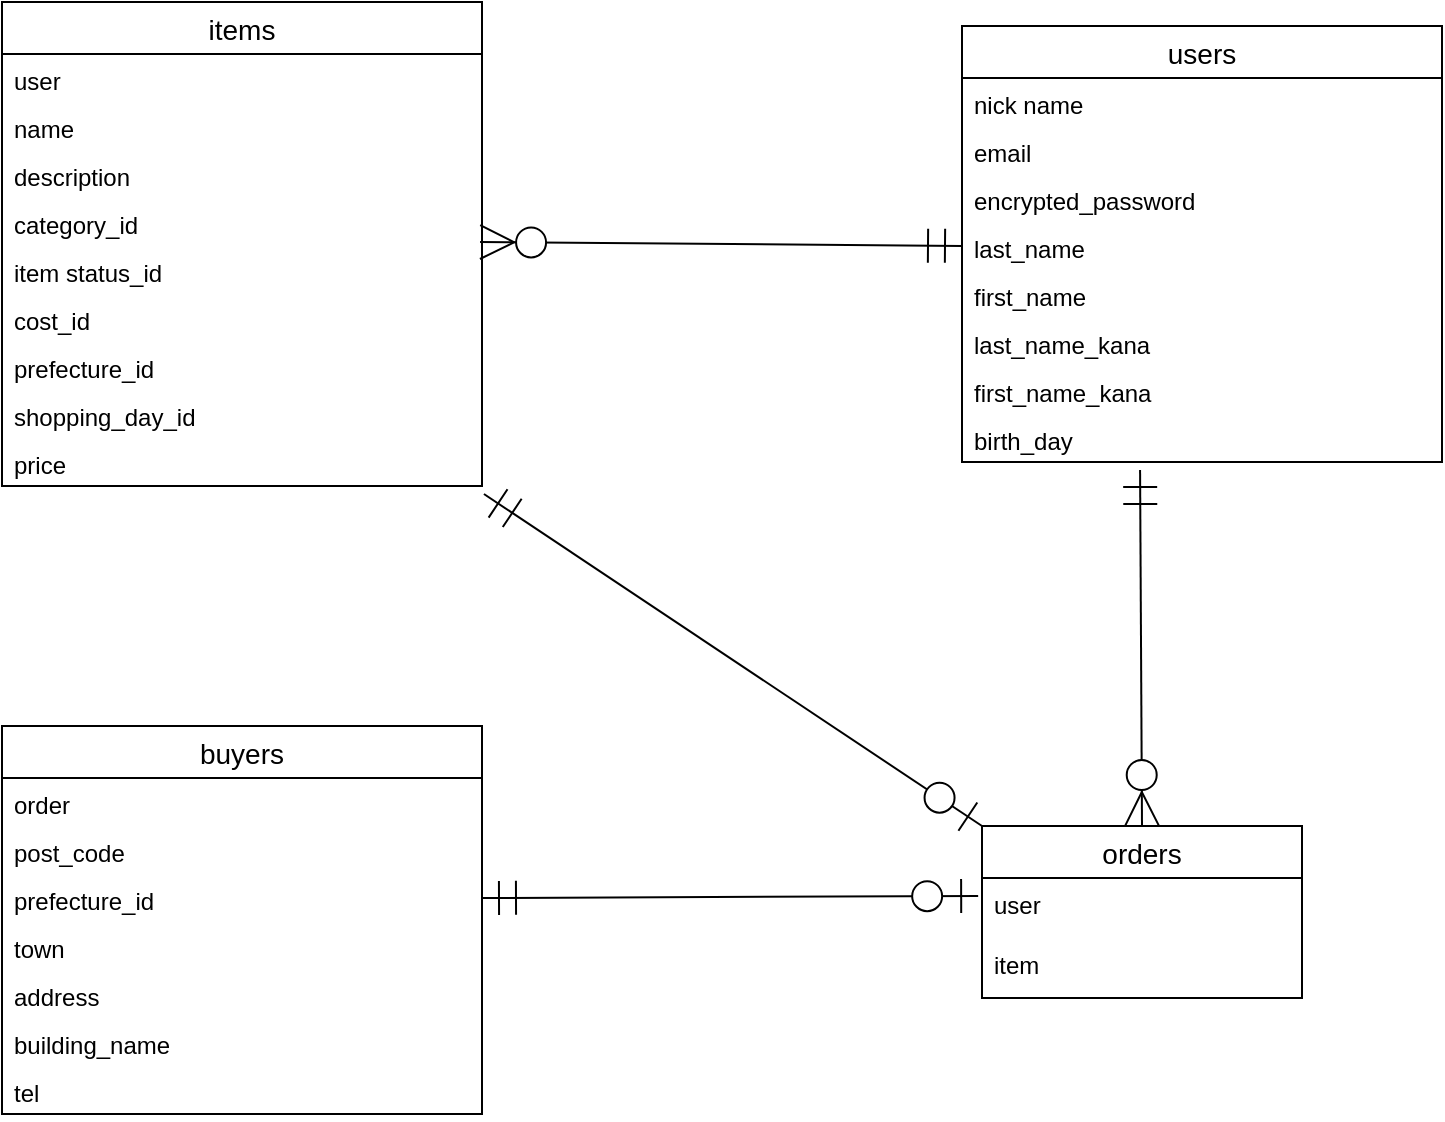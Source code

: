 <mxfile>
    <diagram id="cjvQexuMASGdgZLeGFNK" name="ページ1">
        <mxGraphModel dx="817" dy="830" grid="1" gridSize="10" guides="1" tooltips="1" connect="1" arrows="1" fold="1" page="1" pageScale="1" pageWidth="827" pageHeight="1169" math="0" shadow="0">
            <root>
                <mxCell id="0"/>
                <mxCell id="1" parent="0"/>
                <mxCell id="15" value="users" style="swimlane;fontStyle=0;childLayout=stackLayout;horizontal=1;startSize=26;horizontalStack=0;resizeParent=1;resizeParentMax=0;resizeLast=0;collapsible=1;marginBottom=0;align=center;fontSize=14;" parent="1" vertex="1">
                    <mxGeometry x="530" y="40" width="240" height="218" as="geometry"/>
                </mxCell>
                <mxCell id="16" value="nick name" style="text;strokeColor=none;fillColor=none;spacingLeft=4;spacingRight=4;overflow=hidden;rotatable=0;points=[[0,0.5],[1,0.5]];portConstraint=eastwest;fontSize=12;" parent="15" vertex="1">
                    <mxGeometry y="26" width="240" height="24" as="geometry"/>
                </mxCell>
                <mxCell id="33" value="email" style="text;strokeColor=none;fillColor=none;spacingLeft=4;spacingRight=4;overflow=hidden;rotatable=0;points=[[0,0.5],[1,0.5]];portConstraint=eastwest;fontSize=12;" parent="15" vertex="1">
                    <mxGeometry y="50" width="240" height="24" as="geometry"/>
                </mxCell>
                <mxCell id="31" value="encrypted_password" style="text;strokeColor=none;fillColor=none;spacingLeft=4;spacingRight=4;overflow=hidden;rotatable=0;points=[[0,0.5],[1,0.5]];portConstraint=eastwest;fontSize=12;" parent="15" vertex="1">
                    <mxGeometry y="74" width="240" height="24" as="geometry"/>
                </mxCell>
                <mxCell id="60" value="last_name" style="text;strokeColor=none;fillColor=none;spacingLeft=4;spacingRight=4;overflow=hidden;rotatable=0;points=[[0,0.5],[1,0.5]];portConstraint=eastwest;fontSize=12;" parent="15" vertex="1">
                    <mxGeometry y="98" width="240" height="24" as="geometry"/>
                </mxCell>
                <mxCell id="61" value="first_name" style="text;strokeColor=none;fillColor=none;spacingLeft=4;spacingRight=4;overflow=hidden;rotatable=0;points=[[0,0.5],[1,0.5]];portConstraint=eastwest;fontSize=12;" parent="15" vertex="1">
                    <mxGeometry y="122" width="240" height="24" as="geometry"/>
                </mxCell>
                <mxCell id="29" value="last_name_kana" style="text;strokeColor=none;fillColor=none;spacingLeft=4;spacingRight=4;overflow=hidden;rotatable=0;points=[[0,0.5],[1,0.5]];portConstraint=eastwest;fontSize=12;" parent="15" vertex="1">
                    <mxGeometry y="146" width="240" height="24" as="geometry"/>
                </mxCell>
                <mxCell id="227" value="first_name_kana" style="text;strokeColor=none;fillColor=none;spacingLeft=4;spacingRight=4;overflow=hidden;rotatable=0;points=[[0,0.5],[1,0.5]];portConstraint=eastwest;fontSize=12;" parent="15" vertex="1">
                    <mxGeometry y="170" width="240" height="24" as="geometry"/>
                </mxCell>
                <mxCell id="32" value="birth_day" style="text;strokeColor=none;fillColor=none;spacingLeft=4;spacingRight=4;overflow=hidden;rotatable=0;points=[[0,0.5],[1,0.5]];portConstraint=eastwest;fontSize=12;" parent="15" vertex="1">
                    <mxGeometry y="194" width="240" height="24" as="geometry"/>
                </mxCell>
                <mxCell id="38" value="items" style="swimlane;fontStyle=0;childLayout=stackLayout;horizontal=1;startSize=26;horizontalStack=0;resizeParent=1;resizeParentMax=0;resizeLast=0;collapsible=1;marginBottom=0;align=center;fontSize=14;" parent="1" vertex="1">
                    <mxGeometry x="50" y="28" width="240" height="242" as="geometry"/>
                </mxCell>
                <mxCell id="231" value="user" style="text;strokeColor=none;fillColor=none;spacingLeft=4;spacingRight=4;overflow=hidden;rotatable=0;points=[[0,0.5],[1,0.5]];portConstraint=eastwest;fontSize=12;" parent="38" vertex="1">
                    <mxGeometry y="26" width="240" height="24" as="geometry"/>
                </mxCell>
                <mxCell id="45" value="name" style="text;strokeColor=none;fillColor=none;spacingLeft=4;spacingRight=4;overflow=hidden;rotatable=0;points=[[0,0.5],[1,0.5]];portConstraint=eastwest;fontSize=12;" parent="38" vertex="1">
                    <mxGeometry y="50" width="240" height="24" as="geometry"/>
                </mxCell>
                <mxCell id="40" value="description" style="text;strokeColor=none;fillColor=none;spacingLeft=4;spacingRight=4;overflow=hidden;rotatable=0;points=[[0,0.5],[1,0.5]];portConstraint=eastwest;fontSize=12;" parent="38" vertex="1">
                    <mxGeometry y="74" width="240" height="24" as="geometry"/>
                </mxCell>
                <mxCell id="59" value="category_id" style="text;strokeColor=none;fillColor=none;spacingLeft=4;spacingRight=4;overflow=hidden;rotatable=0;points=[[0,0.5],[1,0.5]];portConstraint=eastwest;fontSize=12;" parent="38" vertex="1">
                    <mxGeometry y="98" width="240" height="24" as="geometry"/>
                </mxCell>
                <mxCell id="48" value="item status_id" style="text;strokeColor=none;fillColor=none;spacingLeft=4;spacingRight=4;overflow=hidden;rotatable=0;points=[[0,0.5],[1,0.5]];portConstraint=eastwest;fontSize=12;" parent="38" vertex="1">
                    <mxGeometry y="122" width="240" height="24" as="geometry"/>
                </mxCell>
                <mxCell id="43" value="cost_id" style="text;strokeColor=none;fillColor=none;spacingLeft=4;spacingRight=4;overflow=hidden;rotatable=0;points=[[0,0.5],[1,0.5]];portConstraint=eastwest;fontSize=12;" parent="38" vertex="1">
                    <mxGeometry y="146" width="240" height="24" as="geometry"/>
                </mxCell>
                <mxCell id="232" value="prefecture_id" style="text;strokeColor=none;fillColor=none;spacingLeft=4;spacingRight=4;overflow=hidden;rotatable=0;points=[[0,0.5],[1,0.5]];portConstraint=eastwest;fontSize=12;" parent="38" vertex="1">
                    <mxGeometry y="170" width="240" height="24" as="geometry"/>
                </mxCell>
                <mxCell id="76" value="shopping_day_id" style="text;strokeColor=none;fillColor=none;spacingLeft=4;spacingRight=4;overflow=hidden;rotatable=0;points=[[0,0.5],[1,0.5]];portConstraint=eastwest;fontSize=12;" parent="38" vertex="1">
                    <mxGeometry y="194" width="240" height="24" as="geometry"/>
                </mxCell>
                <mxCell id="75" value="price" style="text;strokeColor=none;fillColor=none;spacingLeft=4;spacingRight=4;overflow=hidden;rotatable=0;points=[[0,0.5],[1,0.5]];portConstraint=eastwest;fontSize=12;" parent="38" vertex="1">
                    <mxGeometry y="218" width="240" height="24" as="geometry"/>
                </mxCell>
                <mxCell id="63" value="buyers" style="swimlane;fontStyle=0;childLayout=stackLayout;horizontal=1;startSize=26;horizontalStack=0;resizeParent=1;resizeParentMax=0;resizeLast=0;collapsible=1;marginBottom=0;align=center;fontSize=14;" parent="1" vertex="1">
                    <mxGeometry x="50" y="390" width="240" height="194" as="geometry"/>
                </mxCell>
                <mxCell id="239" value="order" style="text;strokeColor=none;fillColor=none;spacingLeft=4;spacingRight=4;overflow=hidden;rotatable=0;points=[[0,0.5],[1,0.5]];portConstraint=eastwest;fontSize=12;" vertex="1" parent="63">
                    <mxGeometry y="26" width="240" height="24" as="geometry"/>
                </mxCell>
                <mxCell id="67" value="post_code" style="text;strokeColor=none;fillColor=none;spacingLeft=4;spacingRight=4;overflow=hidden;rotatable=0;points=[[0,0.5],[1,0.5]];portConstraint=eastwest;fontSize=12;" parent="63" vertex="1">
                    <mxGeometry y="50" width="240" height="24" as="geometry"/>
                </mxCell>
                <mxCell id="71" value="prefecture_id" style="text;strokeColor=none;fillColor=none;spacingLeft=4;spacingRight=4;overflow=hidden;rotatable=0;points=[[0,0.5],[1,0.5]];portConstraint=eastwest;fontSize=12;" parent="63" vertex="1">
                    <mxGeometry y="74" width="240" height="24" as="geometry"/>
                </mxCell>
                <mxCell id="72" value="town" style="text;strokeColor=none;fillColor=none;spacingLeft=4;spacingRight=4;overflow=hidden;rotatable=0;points=[[0,0.5],[1,0.5]];portConstraint=eastwest;fontSize=12;" parent="63" vertex="1">
                    <mxGeometry y="98" width="240" height="24" as="geometry"/>
                </mxCell>
                <mxCell id="73" value="address" style="text;strokeColor=none;fillColor=none;spacingLeft=4;spacingRight=4;overflow=hidden;rotatable=0;points=[[0,0.5],[1,0.5]];portConstraint=eastwest;fontSize=12;" parent="63" vertex="1">
                    <mxGeometry y="122" width="240" height="24" as="geometry"/>
                </mxCell>
                <mxCell id="74" value="building_name" style="text;strokeColor=none;fillColor=none;spacingLeft=4;spacingRight=4;overflow=hidden;rotatable=0;points=[[0,0.5],[1,0.5]];portConstraint=eastwest;fontSize=12;" parent="63" vertex="1">
                    <mxGeometry y="146" width="240" height="24" as="geometry"/>
                </mxCell>
                <mxCell id="68" value="tel" style="text;strokeColor=none;fillColor=none;spacingLeft=4;spacingRight=4;overflow=hidden;rotatable=0;points=[[0,0.5],[1,0.5]];portConstraint=eastwest;fontSize=12;" parent="63" vertex="1">
                    <mxGeometry y="170" width="240" height="24" as="geometry"/>
                </mxCell>
                <mxCell id="95" value="orders" style="swimlane;fontStyle=0;childLayout=stackLayout;horizontal=1;startSize=26;horizontalStack=0;resizeParent=1;resizeParentMax=0;resizeLast=0;collapsible=1;marginBottom=0;align=center;fontSize=14;" parent="1" vertex="1">
                    <mxGeometry x="540" y="440" width="160" height="86" as="geometry"/>
                </mxCell>
                <mxCell id="242" value="user" style="text;strokeColor=none;fillColor=none;spacingLeft=4;spacingRight=4;overflow=hidden;rotatable=0;points=[[0,0.5],[1,0.5]];portConstraint=eastwest;fontSize=12;" vertex="1" parent="95">
                    <mxGeometry y="26" width="160" height="30" as="geometry"/>
                </mxCell>
                <mxCell id="96" value="item" style="text;strokeColor=none;fillColor=none;spacingLeft=4;spacingRight=4;overflow=hidden;rotatable=0;points=[[0,0.5],[1,0.5]];portConstraint=eastwest;fontSize=12;" parent="95" vertex="1">
                    <mxGeometry y="56" width="160" height="30" as="geometry"/>
                </mxCell>
                <mxCell id="234" value="" style="fontSize=12;html=1;endArrow=ERzeroToMany;startArrow=ERmandOne;entryX=0.996;entryY=0.917;entryDx=0;entryDy=0;entryPerimeter=0;exitX=0;exitY=0.5;exitDx=0;exitDy=0;endSize=15;startSize=15;" parent="1" source="60" target="59" edge="1">
                    <mxGeometry width="100" height="100" relative="1" as="geometry">
                        <mxPoint x="380" y="380" as="sourcePoint"/>
                        <mxPoint x="480" y="280" as="targetPoint"/>
                    </mxGeometry>
                </mxCell>
                <mxCell id="235" value="" style="fontSize=12;html=1;endArrow=ERzeroToMany;startArrow=ERmandOne;entryX=0.5;entryY=0;entryDx=0;entryDy=0;exitX=0.371;exitY=1.167;exitDx=0;exitDy=0;endSize=15;startSize=15;exitPerimeter=0;" parent="1" source="32" target="95" edge="1">
                    <mxGeometry width="100" height="100" relative="1" as="geometry">
                        <mxPoint x="540" y="160" as="sourcePoint"/>
                        <mxPoint x="299.04" y="158.008" as="targetPoint"/>
                    </mxGeometry>
                </mxCell>
                <mxCell id="236" value="" style="fontSize=12;html=1;endArrow=ERzeroToOne;startArrow=ERmandOne;startSize=15;endSize=15;entryX=0;entryY=0;entryDx=0;entryDy=0;exitX=1.004;exitY=1.167;exitDx=0;exitDy=0;exitPerimeter=0;" parent="1" source="75" target="95" edge="1">
                    <mxGeometry width="100" height="100" relative="1" as="geometry">
                        <mxPoint x="360" y="380" as="sourcePoint"/>
                        <mxPoint x="460" y="280" as="targetPoint"/>
                    </mxGeometry>
                </mxCell>
                <mxCell id="241" value="" style="fontSize=12;html=1;endArrow=ERzeroToOne;startArrow=ERmandOne;startSize=15;endSize=15;entryX=-0.012;entryY=0.3;entryDx=0;entryDy=0;exitX=1;exitY=0.5;exitDx=0;exitDy=0;entryPerimeter=0;" edge="1" parent="1" source="71">
                    <mxGeometry width="100" height="100" relative="1" as="geometry">
                        <mxPoint x="300.96" y="369.998" as="sourcePoint"/>
                        <mxPoint x="538.08" y="475" as="targetPoint"/>
                    </mxGeometry>
                </mxCell>
            </root>
        </mxGraphModel>
    </diagram>
</mxfile>